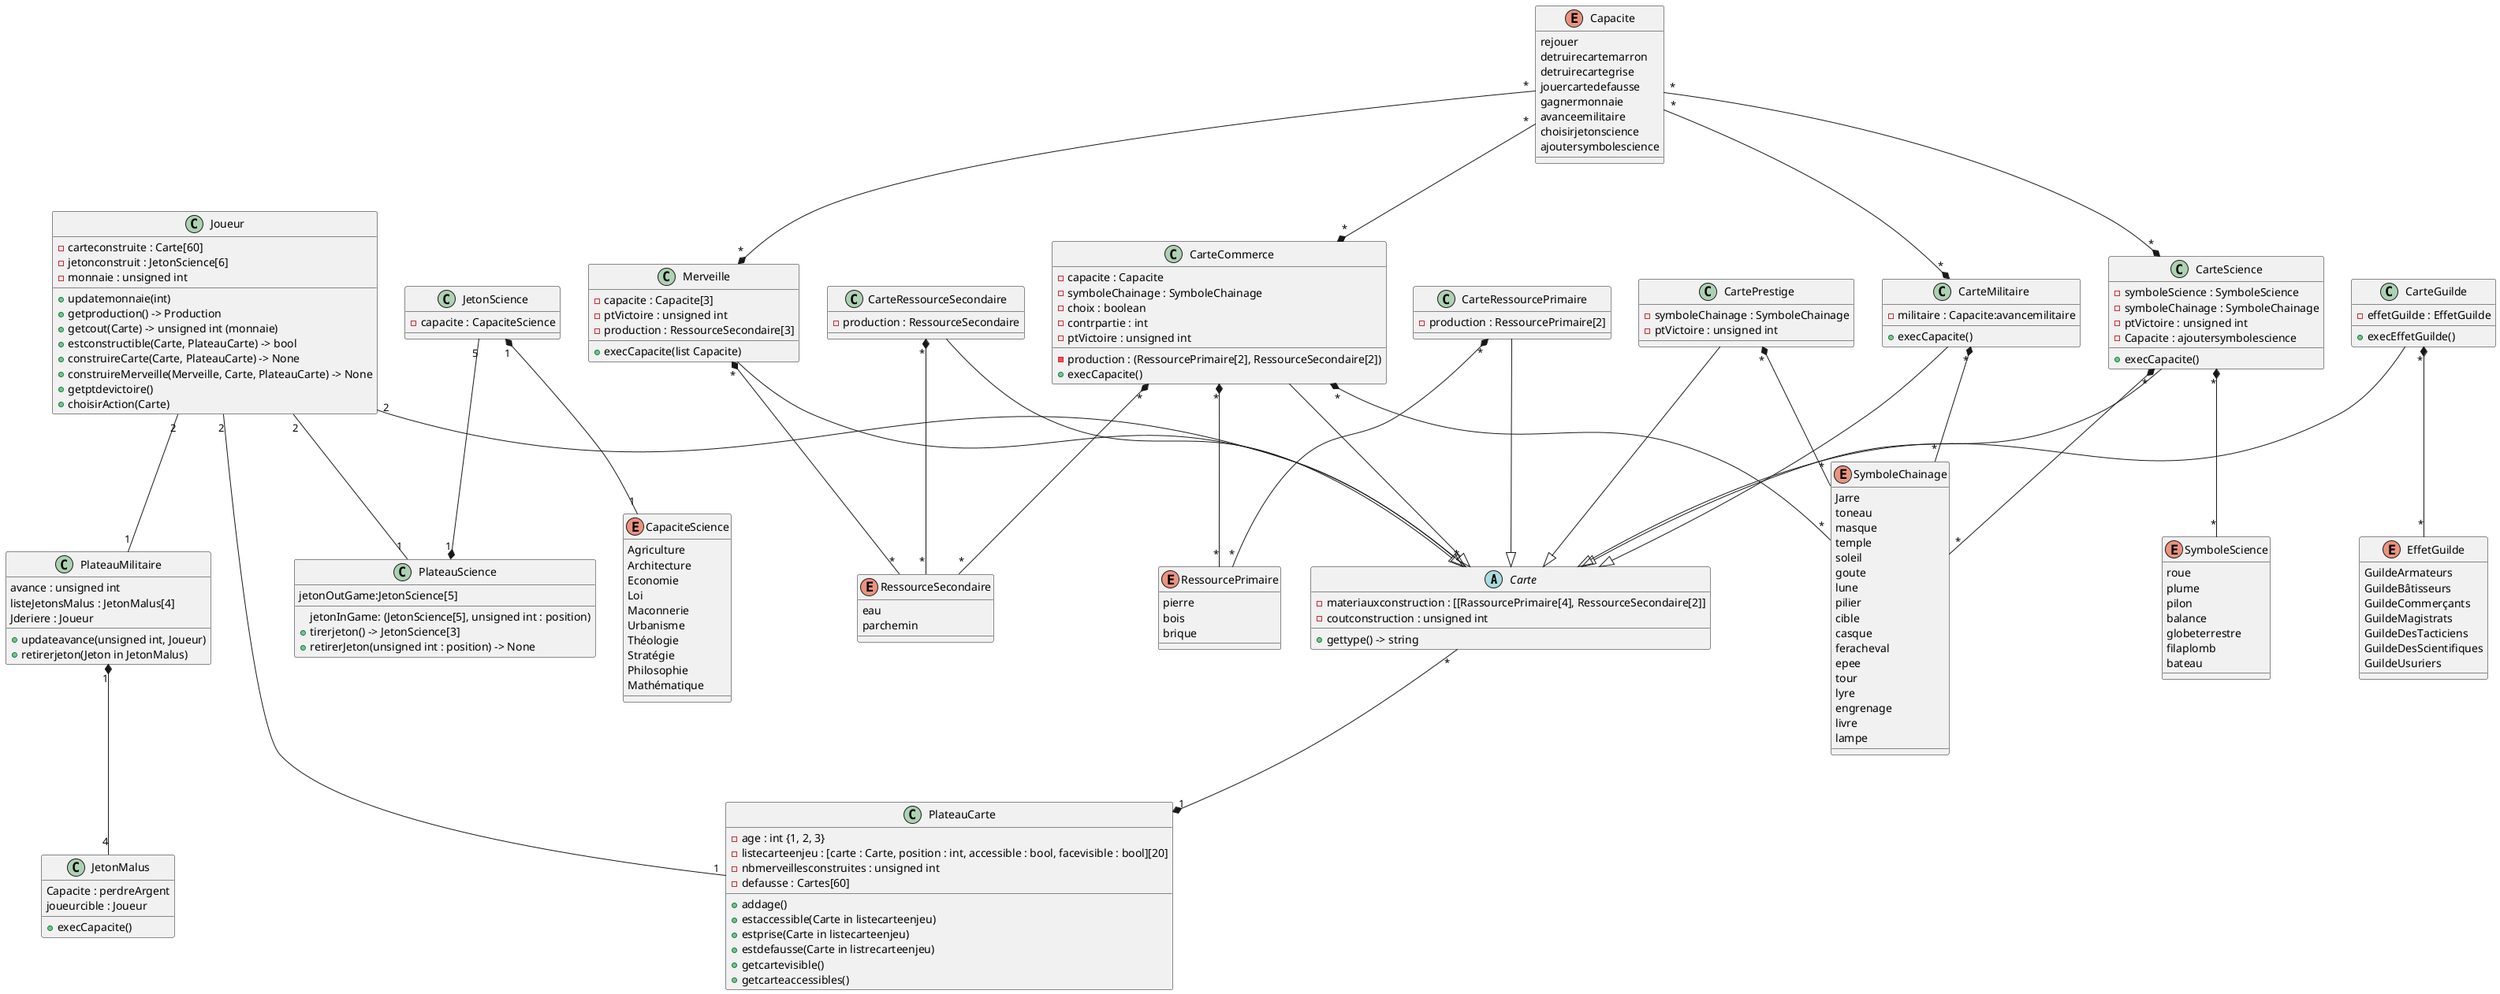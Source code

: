 @startuml Model 3

'les differentes cartes : 

'Cette classe rassemble les elements commun à chaques cartes 
abstract class Carte{
    - materiauxconstruction : [[RassourcePrimaire[4], RessourceSecondaire[2]]
    - coutconstruction : unsigned int
    
    + gettype() -> string
}

'Notes : J'ai compté pour les listes 4 et 2 en longueurs suffisent
'Age est une enumeration

'La methode gettype renvoie le type de la carte ("Science", "Militaire", "Commerce"...)
'Cela est faissable en faisant des dynamic_cast<......>(Carte) pour chaque types de cartes





'-----------------------------LES AUTRES CARTES--------------------'
'Hérite tous de la classe carte carte

'Une Merveille est techniquement une carte
class Merveille{
    - capacite : Capacite[3]
    - ptVictoire : unsigned int
    - production : RessourceSecondaire[3]

    + execCapacite(list Capacite)
}
'Les Merveille Grand Phare et Piree peuvent produire une ressource

'Les autres types de cartes

'Cartes marrons 
class CarteRessourcePrimaire{
    - production : RessourcePrimaire[2]
}

'Cartes gris
class CarteRessourceSecondaire{
    - production : RessourceSecondaire
}
'Pas de liste car produit toujours 1 seul ressource

'Cartes Jaunes
class CarteCommerce{
    - production : (RessourcePrimaire[2], RessourceSecondaire[2])
    - capacite : Capacite
    - symboleChainage : SymboleChainage
    - choix : boolean 
    - contrpartie : int 
    - ptVictoire : unsigned int

    + execCapacite()
}
'Choix defini si la production doit etre choisi entre differentes ressources ou non
'Contrepartie defini si il faut "acheter" la ressource produite ou non, on notera 0 si ce n'est pas le cas

'execCapacite() regarde l'attribut "capacite", et execute la fonction correspondante
'on rajoutera un méssage d'erreur si la capacite n'est pas possible

'Cartes Verts
class CarteScience{
    - symboleScience : SymboleScience
    - symboleChainage : SymboleChainage
    - ptVictoire : unsigned int
    - Capacite : ajoutersymbolescience

    + execCapacite()
}
'SymboleScience est une enumerations des symboles Science disponible dans le jeu
'SymboleChainage est une enumerations des symboles Science disponible dans le jeu

'Cartes Rouges
class CarteMilitaire{
    - militaire : Capacite:avancemilitaire

    + execCapacite()
}

'Cartes Bleu
class CartePrestige{
    - symboleChainage : SymboleChainage
    - ptVictoire : unsigned int
}

'Cartes Violets
class CarteGuilde{
    - effetGuilde : EffetGuilde

    + execEffetGuilde()
}
'EffetGuilde est un enumération defini après

'execEffetGuilde() effectue l'effet de guilde correspondant, a voir au niveau des arguments


CarteMilitaire --|> Carte
CarteCommerce --|> Carte
CarteScience --|> Carte
CartePrestige --|> Carte
CarteGuilde --|> Carte
CarteRessourcePrimaire --|> Carte
CarteRessourceSecondaire --|> Carte
Merveille --|> Carte


'-----------------------------------------ATTENTION !!!-----------------------------------------------------'
'Tout elements se déclanchant qu'une seul fois, à la création de la carte est considéré comme une capacitée 
'Il existe une enumération capacité, définie plus loin

'---------------------------------------ENUMERATIONS LIE AUX CARTES-----------------------------------------'



'Permet de ne pas payer une carte si elle comporte le meme symbole qu'une carte déja construite par le joueur
enum SymboleChainage{
    Jarre 
    toneau
    masque 
    temple 
    soleil 
    goute 
    lune 
    pilier 
    cible 
    casque 
    feracheval 
    epee 
    tour 
    lyre 
    engrenage 
    livre 
    lampe 
}

CartePrestige "*" *-- "*" SymboleChainage
CarteMilitaire "*" *-- "*" SymboleChainage
CarteScience "*" *-- "*" SymboleChainage
CarteCommerce "*" *-- "*" SymboleChainage

'Symbole se trouvant sur les cartes sciences, 
'2 symbole similaire entraine la prise d'une jeton science pour le joueur, 
'6 symbole different entraine une victoire scientifique
enum SymboleScience{
    roue 
    plume 
    pilon 
    balance 
    globeterrestre 
    filaplomb
    bateau 
}

CarteScience "*" *-- "*" SymboleScience

'Enumerations contenant les differents effets de Guilde (cartes violettes)
enum EffetGuilde{
    GuildeArmateurs
    GuildeBâtisseurs
    GuildeCommerçants
    GuildeMagistrats
    GuildeDesTacticiens
    GuildeDesScientifiques
    GuildeUsuriers
}
'Se referer à la fiche dans le docs pour les effets de chaques guides
CarteGuilde "*" *-- "*" EffetGuilde

'Les differentes capacité retrouvables sur certaines cartes, notement sur les cartes Merveille, militaire et de commerce
enum Capacite{
    rejouer
    detruirecartemarron
    detruirecartegrise
    jouercartedefausse
    gagnermonnaie
    avanceemilitaire
    choisirjetonscience
    ajoutersymbolescience
}
'Je pense que les noms sont suffisement explicites, mais n'hésitez pas à poser des question si ce n'est pas clair

Capacite "*"  --* "*" CarteCommerce
Capacite "*"  --* "*" CarteMilitaire
Capacite "*"  --* "*" Merveille
Capacite "*" --* "*" CarteScience


'Les Ressources sont utilisé par les joureurs pour construir des batiments
'Elles sont produites par certaines cartes
enum RessourcePrimaire{
    pierre
    bois
    brique
}

CarteRessourcePrimaire "*" *-- "*" RessourcePrimaire
CarteCommerce "*" *-- "*" RessourcePrimaire


enum RessourceSecondaire{
    eau
    parchemin
}

CarteRessourceSecondaire "*" *-- "*" RessourceSecondaire
CarteCommerce "*" *-- "*" RessourceSecondaire
Merveille "*" *-- "*" RessourceSecondaire



'-------------------------LES JETONS SCIENCES------------------------'
'Il sont au nombre de 10 avec des effets uniques

class JetonScience{
    - capacite : CapaciteScience
}
'CapaciteScience est une enumération des effets de chaques jetons, voir ci dessous

'Capacité déclanchées par les jetons sciences
enum CapaciteScience{
    Agriculture
    Architecture
    Economie
    Loi
    Maconnerie
    Urbanisme
    Théologie
    Stratégie
    Philosophie
    Mathématique
}
'Ce référer à la fiche pour les detailles de chaques capacitées
JetonScience "1" *-- "1" CapaciteScience

class JetonMalus{
    Capacite : perdreArgent
    joueurcible : Joueur

    +execCapacite()
}

class PlateauMilitaire{
    avance : unsigned int 
    listeJetonsMalus : JetonMalus[4]
    Jderiere : Joueur
    

    +updateavance(unsigned int, Joueur)
    +retirerjeton(Jeton in JetonMalus)
}

PlateauMilitaire "1" *-- "4" JetonMalus
'Jdevant permet a la fois, en composant avec avance de savoir la position du jetons d'avancée miliaire
'Permet egalement de savoir directement quelle joueur est le moins avancé militairement, 
'ce qui permet de savoir quelles est le joueur qui doit commencer le nouvel age, ainsi que le joueur qui doit subir un malus

'updateavance(unsigned int, Joueur) permet d'avancer 
'le jeton d'un certain nombre de case en faveur du Joueur donnée en argument, (modifie avance et Jderiere si necessaire)

'retirerjeton permet de retirer le jeton d'une case alors le joueur le moins avancé militairement subit un malus, 
'Utiliser la fonction appliquerCapacite de JetonMalus

class PlateauCarte{
    - age : int {1, 2, 3}
    - listecarteenjeu : [carte : Carte, position : int, accessible : bool, facevisible : bool][20]
    - nbmerveillesconstruites : unsigned int
    - defausse : Cartes[60]

    + addage()
    + estaccessible(Carte in listecarteenjeu)
    + estprise(Carte in listecarteenjeu)
    + estdefausse(Carte in listrecarteenjeu)
    + getcartevisible()
    + getcarteaccessibles()
}
'La methode estaccessible(Carte) permet de rendre FaceVisible et Accessible la carte Carte
'La methode estprise(Carte) permet de supprimer la carte de la liste carte en Jeu
'La methode estdefausse(Carte) permet de mettre en defausse la carte et de la suprimmer de la liste des cartes en jeu
'getcartevisible() renvoie la liste des cartes faces visibles
'getcarteaccessible() renvoie la liste des cartes accessibles et donc face visible



'Le plateau Scientifique permet de gerer les jetons scientifique
class PlateauScience{
    jetonInGame: (JetonScience[5], unsigned int : position)
    jetonOutGame:JetonScience[5]

    + tirerjeton() -> JetonScience[3]
    + retirerJeton(unsigned int : position) -> None

}

JetonScience "5" --* "1" PlateauScience

'JetonInGame represente les jetons visibles et recupérables par les joueurs
'JetonsOutGame sont les jetons non tiré pour la partie, qui sont quand meme récuperables grace à des merveilles

'tirerjeton() tire 3 jeton aléatoirement dans jetonOUtGame, utilisé par la capacitée choisirjeton
'retirer jeton, retire le jeton ayant pour position Position de la liste jetonInGame


'/////////////IMPORTANT\\\\\\\\\\\\\\\
' Après réfléxion, je pense qu'il faut laisser les cartes et Merveilles crée dans les classes joueurs et non dans des plateaux appareant au joureurs 
'Car pour l'interface graphique ca ne change rien, et ce sera plus simple pour acceder au differents cout, sans avoir a aller chercher les cartes crées dans des plateau séparé de joueurs


'plateaumilitaire decrit l'avancé militaire d'un joueur vers le camps adverse, 
'nbmerveilles renseigne le nombre de merveilles déjà construites, pour rappel, on ne peut construire que 7 merveille dans une partie
Carte "*" --* "1" PlateauCarte
Joueur "2" -- "1" PlateauCarte
Joueur "2" -- "1" PlateauScience
Joueur "2" -- "1" PlateauMilitaire


'-------------------------------GESTION DU PLATEAU DE JEU------------------------


'Cette classe decrit l'etat du plateau de jeu à chaque instant
class Joueur{
    - carteconstruite : Carte[60]
    - jetonconstruit : JetonScience[6]
    - monnaie : unsigned int

    + updatemonnaie(int)
    + getproduction() -> Production
    + getcout(Carte) -> unsigned int (monnaie)
    + estconstructible(Carte, PlateauCarte) -> bool
    + construireCarte(Carte, PlateauCarte) -> None
    + construireMerveille(Merveille, Carte, PlateauCarte) -> None
    + getptdevictoire()
    + choisirAction(Carte)
}
'60 car 20*3 = 60 le nombre de carte max qu'un joueur vera dans sa partie
'La fonction Verifie que la carte est accessible sur le Plateau (probablement via une méthode implémenté dans Plateau),
'Et effetue l'Action choisit par le joueur

'Si l'action choisit est construir ou merveille, alors le fonction vérifira que la carte ou la merveille est construissable puis l'ajoutera aux carte construites
'Si l'action chosit est de défausser la carte, la carte sera ajouté à la défausse du Plateau, et le joueur gagnera de la monnaie, 
'Dans tout les cas, la carte sera suprimé des cartes accésibles du plateau

'La méthode updatemonnaie permet d'ajouter ou retirer une quantité de monnaie donnée au joueur 

'La méthode getProduction() renvoie la production du joueur, pour cela elle interoge les cartes situées dans Carte

'La méthode getcout(Carte) renvoie le cout en monnaie, pour la construction de la carte Carte

'La méthode estconstructible(Carte) prend une carte en arguement Carte, et le joueur, car on fait Joueur.estconstructible(Carte)
'renvoie les cartes consturctible par le joueur, cad les cartes tel que Joueur.getcout(Carte) <= monnaie

'La fonction construire(Carte), ajoute Carte à carteconstruite et retire Joueur.getcout(Carte) à Joueur.monnaie 

'getptdevictoire() calcule le nombre de Pt de victoire du joueur, à executer en fin de partie

'Choisir action Carte, demande au joueur de Choisir une carte ACCESSIBLE, une fois la carte choisit elle est soit defaussé, soit construite, soit elle construit une merveille
Joueur "2" -- "*" Carte



'Represente la classe de départ, classe sans attribut qui represente le code


'///////////////////IMPORTANT\\\\\\\\\\\\\\\\\\\\\\\\

'Concernant CAPACITE : 
'Le mieux est je pense de créer une fonction  void execCapacite(Carte)
'Qui pour la carte donnée, si elle a une capacité, fait un elefet en fonction de la capacite
'Si l'attribut capacité de la fonction n'existe pas il ne se passe rien,
'Si l'atribut de capacité est une liste, tout les effets sont executé

'Idée d'algorithme : 

'void execCapacite(Carte, Joueur) :  // a voir quel arguments il manque ?
'Si la carte a une capacite
'   Si la Carte.capacite est une liste : 
'       for c in Carte.capacite{
            ' if capacite = "Rejouer" :
            '     Le joueur rejouer
            ' if capacite = choisirjetonsscience : 


                
'           
'}

'ATTENTION !!! Les elements dans les enumérations sont tous des CONSTANTES

@enduml
